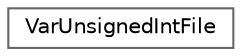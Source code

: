 digraph "Graphical Class Hierarchy"
{
 // LATEX_PDF_SIZE
  bgcolor="transparent";
  edge [fontname=Helvetica,fontsize=10,labelfontname=Helvetica,labelfontsize=10];
  node [fontname=Helvetica,fontsize=10,shape=box,height=0.2,width=0.4];
  rankdir="LR";
  Node0 [id="Node000000",label="VarUnsignedIntFile",height=0.2,width=0.4,color="grey40", fillcolor="white", style="filled",URL="$d5/ddd/struct_var_unsigned_int_file.html",tooltip=" "];
}
